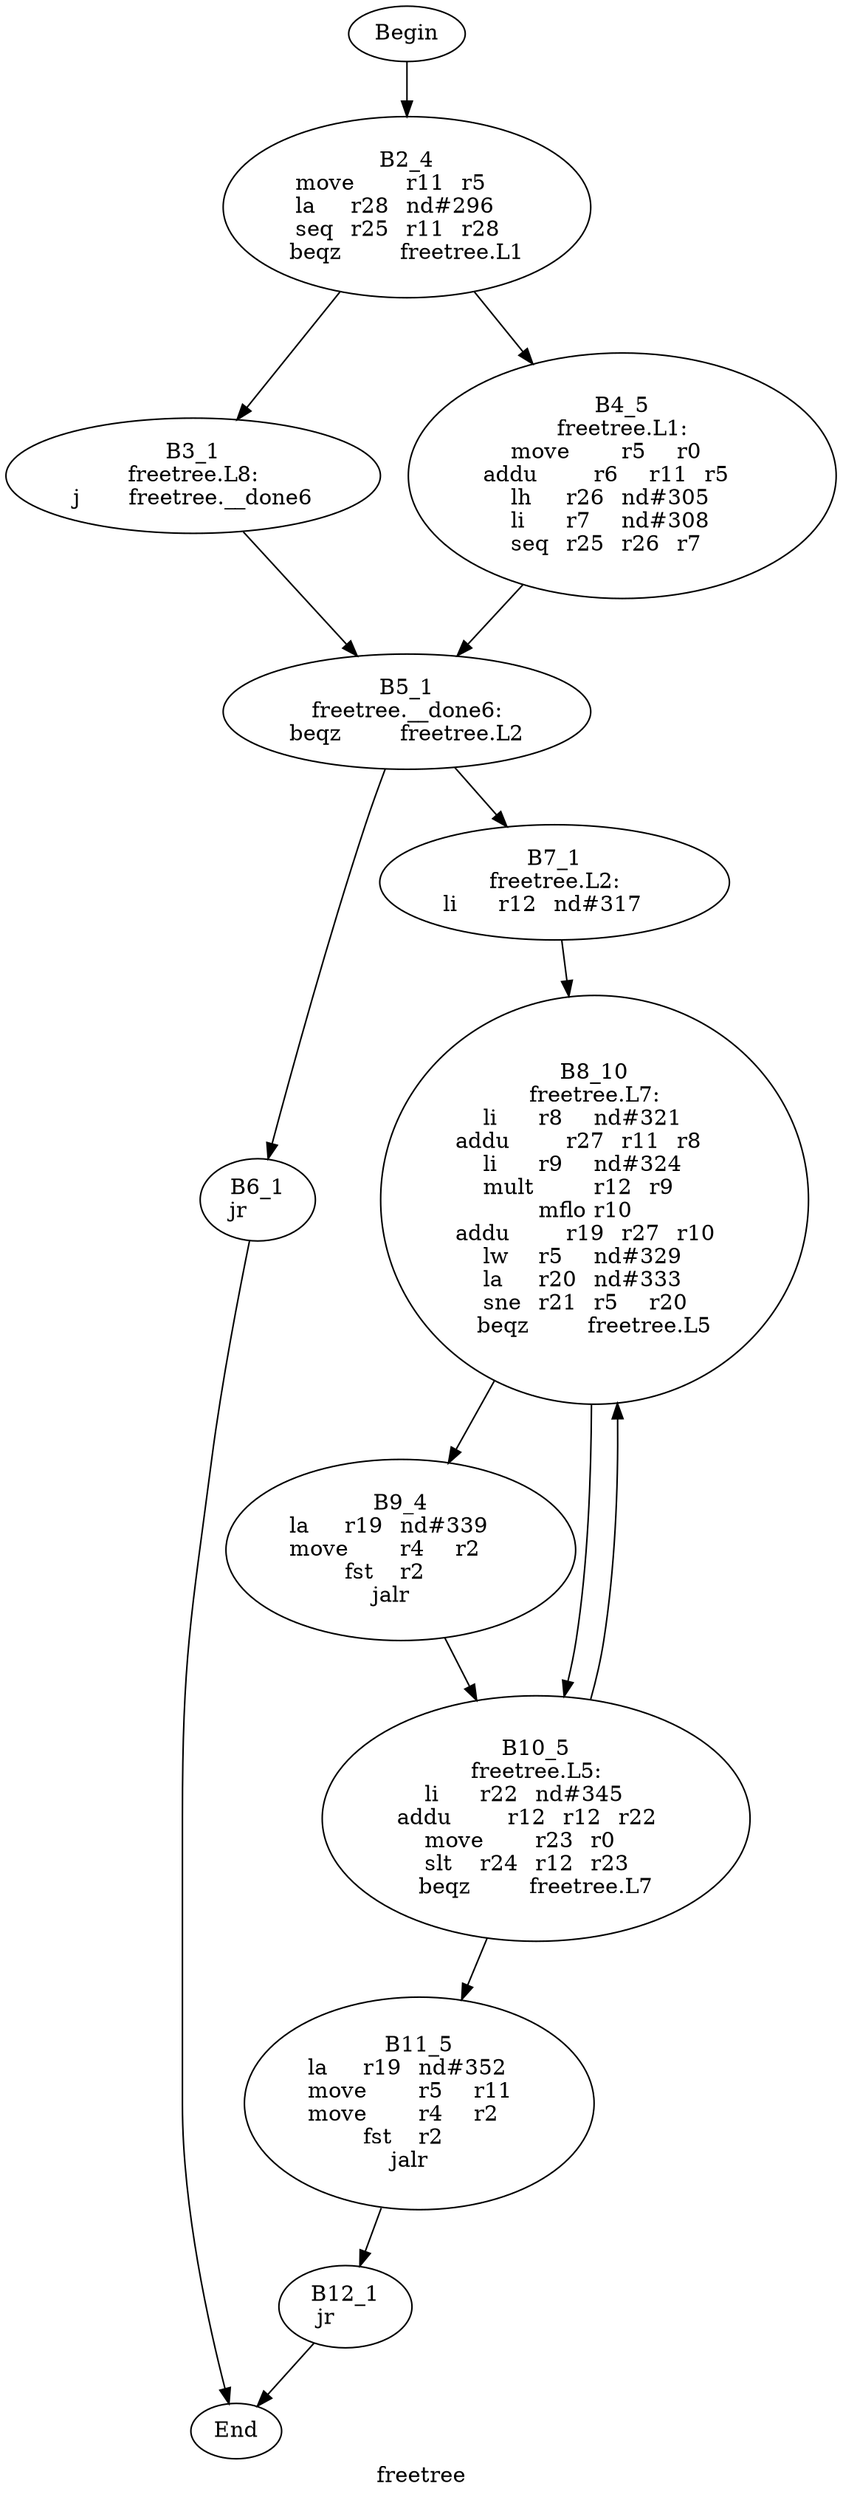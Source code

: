 digraph G{
	label = "freetree"	style = "dashed";
	color = purple;
	Node0 [label = "Begin"];
	Node0 -> {Node2 }
	Node1 [label = "End"];
	Node1 -> {}
	Node2 [label = "B2_4\nmove	r11	r5	\nla	r28	nd#296	\nseq	r25	r11	r28	\nbeqz	freetree.L1\n"];
	Node2 -> {Node3 Node4 }
	Node3 [label = "B3_1\nfreetree.L8:\nj	freetree.__done6\n"];
	Node3 -> {Node5 }
	Node4 [label = "B4_5\nfreetree.L1:\nmove	r5	r0	\naddu	r6	r11	r5	\nlh	r26	nd#305	\nli	r7	nd#308	\nseq	r25	r26	r7	\n"];
	Node4 -> {Node5 }
	Node5 [label = "B5_1\nfreetree.__done6:\nbeqz	freetree.L2\n"];
	Node5 -> {Node6 Node7 }
	Node6 [label = "B6_1\njr	\n"];
	Node6 -> {Node1 }
	Node7 [label = "B7_1\nfreetree.L2:\nli	r12	nd#317	\n"];
	Node7 -> {Node8 }
	Node8 [label = "B8_10\nfreetree.L7:\nli	r8	nd#321	\naddu	r27	r11	r8	\nli	r9	nd#324	\nmult	r12	r9	\nmflo	r10	\naddu	r19	r27	r10	\nlw	r5	nd#329	\nla	r20	nd#333	\nsne	r21	r5	r20	\nbeqz	freetree.L5\n"];
	Node8 -> {Node9 Node10 }
	Node9 [label = "B9_4\nla	r19	nd#339	\nmove	r4	r2	\nfst	r2	\njalr	\n"];
	Node9 -> {Node10 }
	Node10 [label = "B10_5\nfreetree.L5:\nli	r22	nd#345	\naddu	r12	r12	r22	\nmove	r23	r0	\nslt	r24	r12	r23	\nbeqz	freetree.L7\n"];
	Node10 -> {Node11 Node8 }
	Node11 [label = "B11_5\nla	r19	nd#352	\nmove	r5	r11	\nmove	r4	r2	\nfst	r2	\njalr	\n"];
	Node11 -> {Node12 }
	Node12 [label = "B12_1\njr	\n"];
	Node12 -> {Node1 }
}
